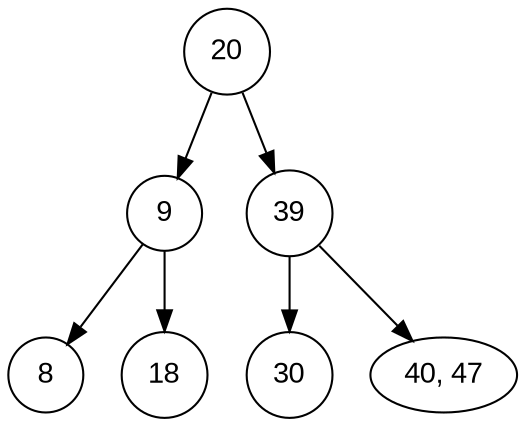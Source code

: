 digraph BST {
  node [fontname="Arial", shape=circle];

	20->9
	20->39
	9->8
	9->18;
	39->30
	4047[label="40, 47", shape=oval]
	39->4047;

}
